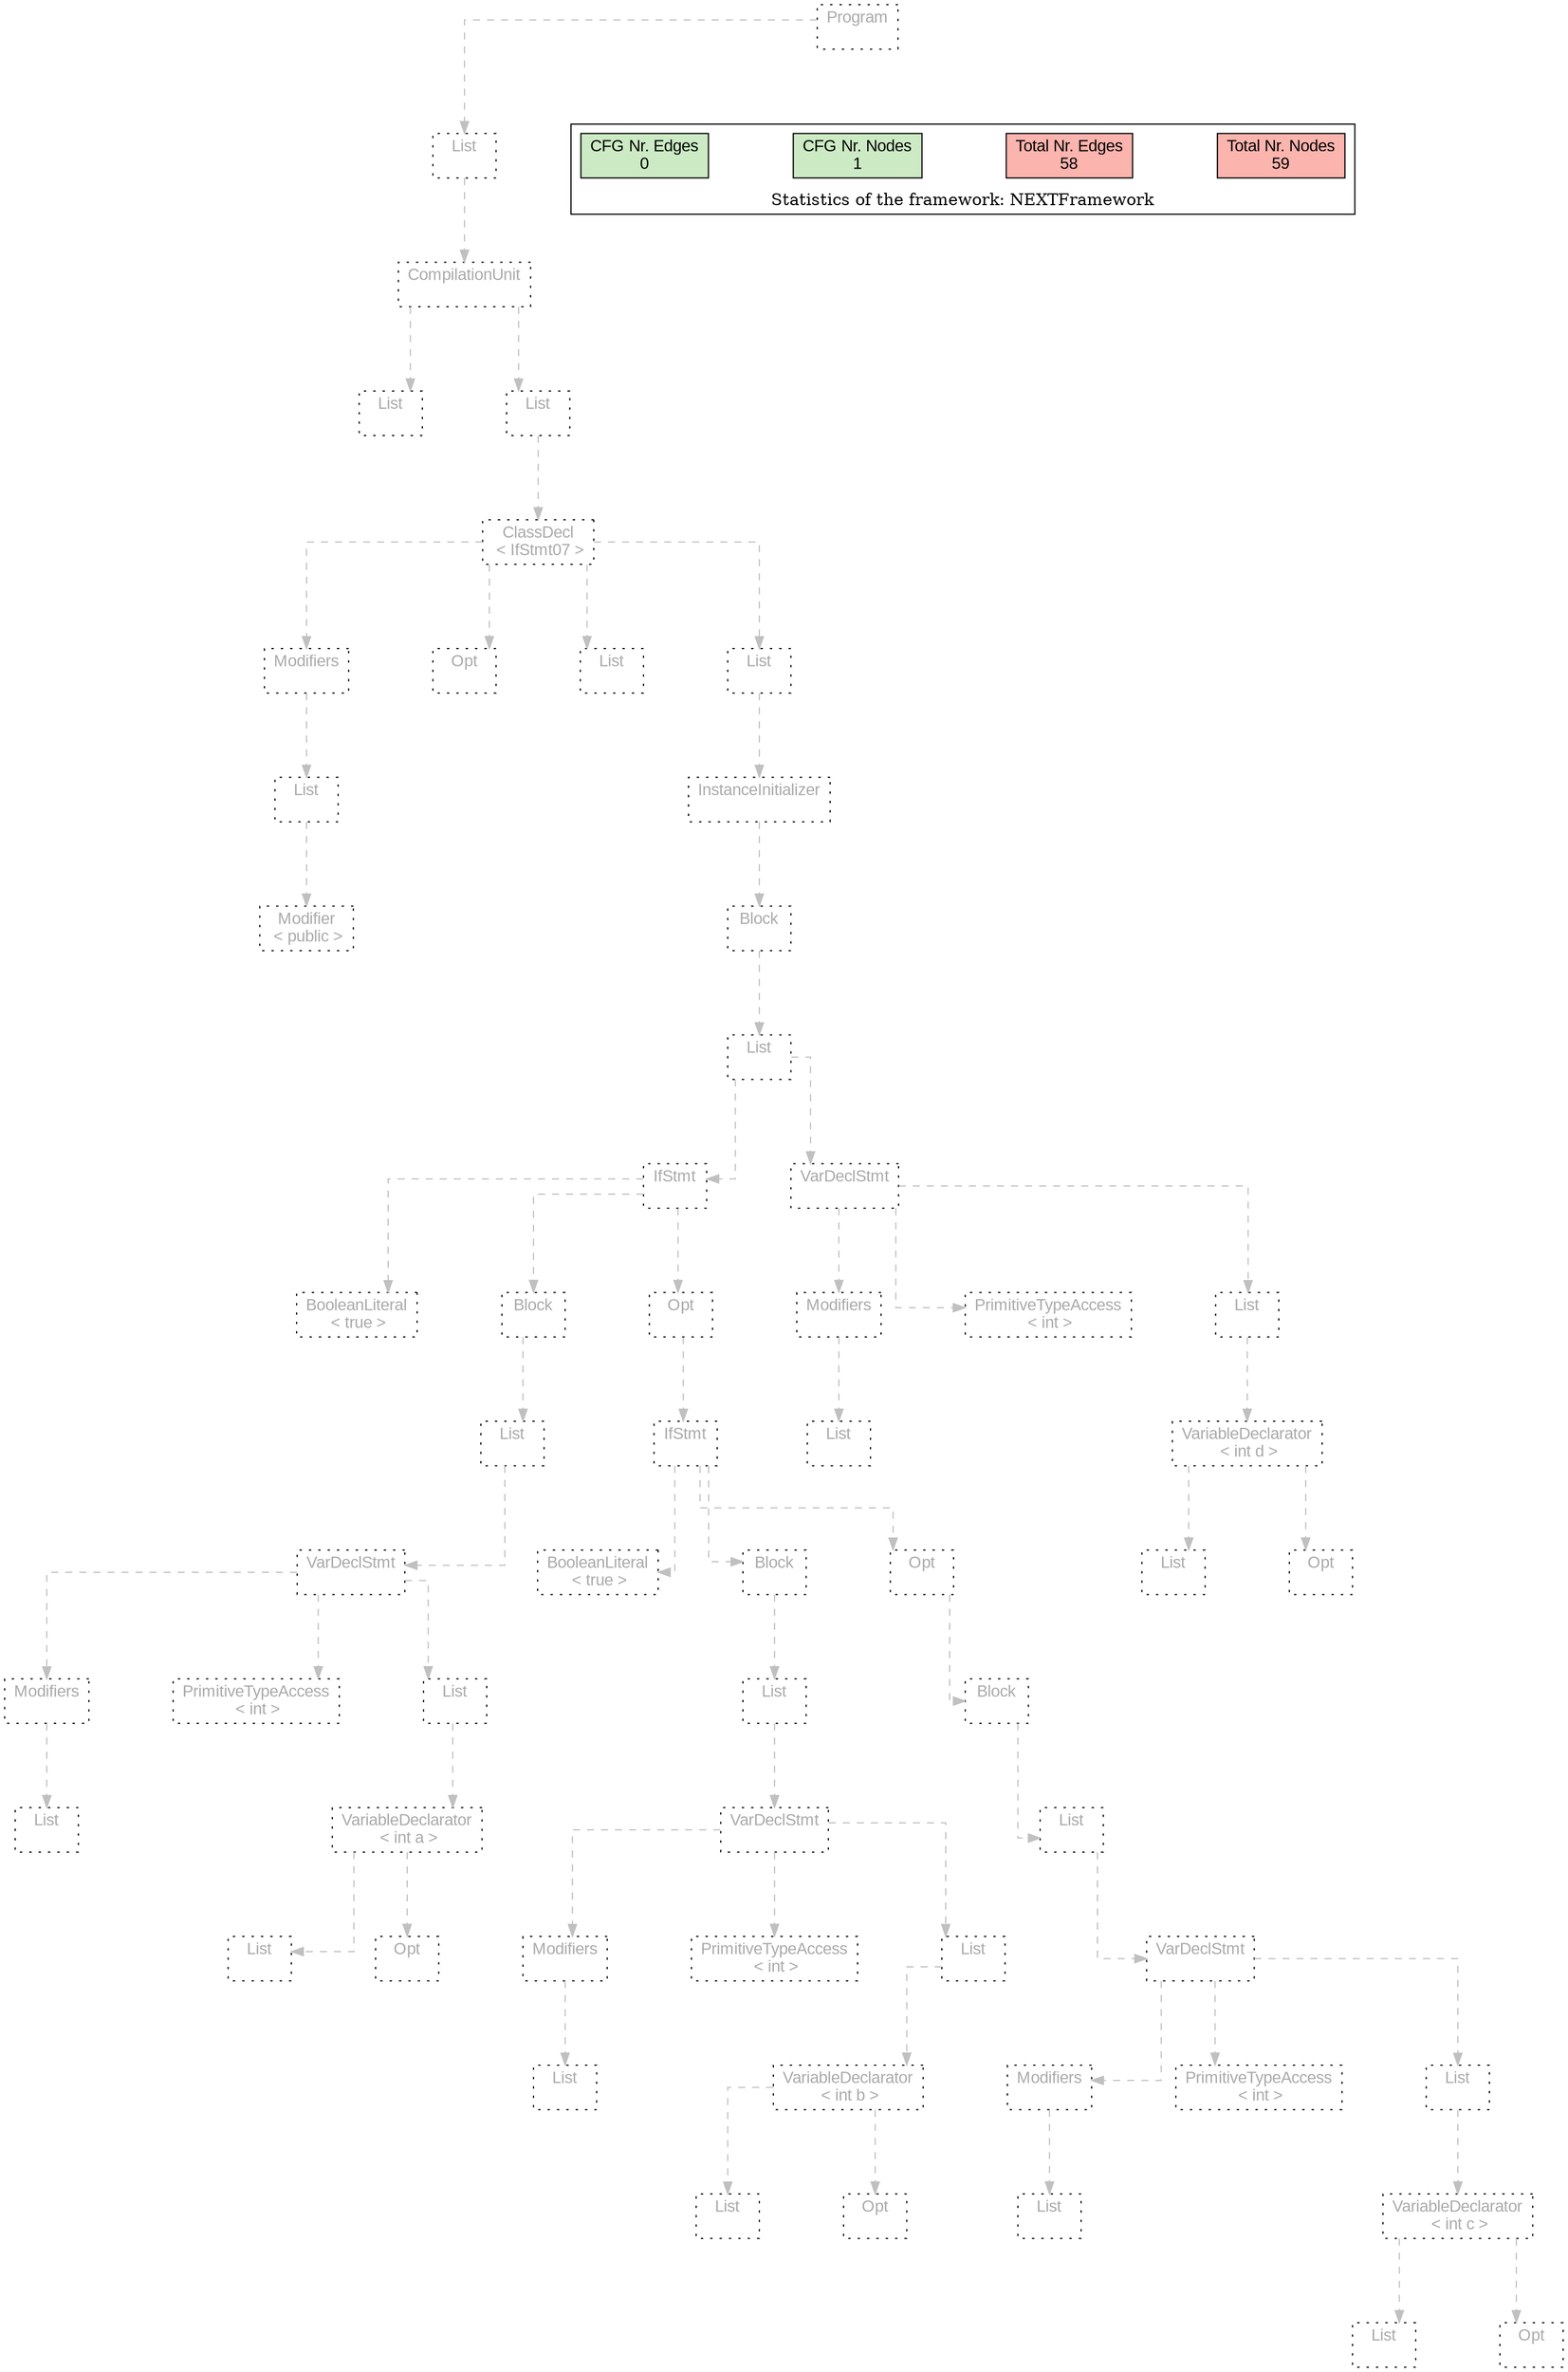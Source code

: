 digraph G {
graph [splines=ortho, nodesep="1", ranksep="1"]
node [shape=rect, fontname=Arial];
{ rank = same; "Program[0]"}
{ rank = same; "List[1]"}
{ rank = same; "CompilationUnit[2]"}
{ rank = same; "List[3]"; "List[4]"}
{ rank = same; "ClassDecl[5]"}
{ rank = same; "Modifiers[6]"; "Opt[9]"; "List[10]"; "List[11]"}
{ rank = same; "List[7]"; "InstanceInitializer[12]"}
{ rank = same; "Modifier[8]"; "Block[13]"}
{ rank = same; "List[14]"}
{ rank = same; "IfStmt[15]"; "VarDeclStmt[51]"}
{ rank = same; "BooleanLiteral[16]"; "Block[17]"; "Opt[27]"; "Modifiers[52]"; "PrimitiveTypeAccess[54]"; "List[55]"}
{ rank = same; "List[18]"; "IfStmt[28]"; "List[53]"; "VariableDeclarator[56]"}
{ rank = same; "VarDeclStmt[19]"; "BooleanLiteral[29]"; "Block[30]"; "Opt[40]"; "List[57]"; "Opt[58]"}
{ rank = same; "Modifiers[20]"; "PrimitiveTypeAccess[22]"; "List[23]"; "List[31]"; "Block[41]"}
{ rank = same; "List[21]"; "VariableDeclarator[24]"; "VarDeclStmt[32]"; "List[42]"}
{ rank = same; "List[25]"; "Opt[26]"; "Modifiers[33]"; "PrimitiveTypeAccess[35]"; "List[36]"; "VarDeclStmt[43]"}
{ rank = same; "List[34]"; "VariableDeclarator[37]"; "Modifiers[44]"; "PrimitiveTypeAccess[46]"; "List[47]"}
{ rank = same; "List[38]"; "Opt[39]"; "List[45]"; "VariableDeclarator[48]"}
{ rank = same; "List[49]"; "Opt[50]"}
"Program[0]" [label="Program\n ", style= dotted   fillcolor="#eeeeee" fontcolor="#aaaaaa"  ]
"List[1]" [label="List\n ", style= dotted   fillcolor="#eeeeee" fontcolor="#aaaaaa"  ]
"CompilationUnit[2]" [label="CompilationUnit\n ", style= dotted   fillcolor="#eeeeee" fontcolor="#aaaaaa"  ]
"List[3]" [label="List\n ", style= dotted   fillcolor="#eeeeee" fontcolor="#aaaaaa"  ]
"List[4]" [label="List\n ", style= dotted   fillcolor="#eeeeee" fontcolor="#aaaaaa"  ]
"ClassDecl[5]" [label="ClassDecl\n < IfStmt07 >", style= dotted   fillcolor="#eeeeee" fontcolor="#aaaaaa"  ]
"Modifiers[6]" [label="Modifiers\n ", style= dotted   fillcolor="#eeeeee" fontcolor="#aaaaaa"  ]
"List[7]" [label="List\n ", style= dotted   fillcolor="#eeeeee" fontcolor="#aaaaaa"  ]
"Modifier[8]" [label="Modifier\n < public >", style= dotted   fillcolor="#eeeeee" fontcolor="#aaaaaa"  ]
"Opt[9]" [label="Opt\n ", style= dotted   fillcolor="#eeeeee" fontcolor="#aaaaaa"  ]
"List[10]" [label="List\n ", style= dotted   fillcolor="#eeeeee" fontcolor="#aaaaaa"  ]
"List[11]" [label="List\n ", style= dotted   fillcolor="#eeeeee" fontcolor="#aaaaaa"  ]
"InstanceInitializer[12]" [label="InstanceInitializer\n ", style= dotted   fillcolor="#eeeeee" fontcolor="#aaaaaa"  ]
"Block[13]" [label="Block\n ", style= dotted   fillcolor="#eeeeee" fontcolor="#aaaaaa"  ]
"List[14]" [label="List\n ", style= dotted   fillcolor="#eeeeee" fontcolor="#aaaaaa"  ]
"IfStmt[15]" [label="IfStmt\n ", style= dotted   fillcolor="#eeeeee" fontcolor="#aaaaaa"  ]
"BooleanLiteral[16]" [label="BooleanLiteral\n < true >", style= dotted   fillcolor="#eeeeee" fontcolor="#aaaaaa"  ]
"Block[17]" [label="Block\n ", style= dotted   fillcolor="#eeeeee" fontcolor="#aaaaaa"  ]
"List[18]" [label="List\n ", style= dotted   fillcolor="#eeeeee" fontcolor="#aaaaaa"  ]
"VarDeclStmt[19]" [label="VarDeclStmt\n ", style= dotted   fillcolor="#eeeeee" fontcolor="#aaaaaa"  ]
"Modifiers[20]" [label="Modifiers\n ", style= dotted   fillcolor="#eeeeee" fontcolor="#aaaaaa"  ]
"List[21]" [label="List\n ", style= dotted   fillcolor="#eeeeee" fontcolor="#aaaaaa"  ]
"PrimitiveTypeAccess[22]" [label="PrimitiveTypeAccess\n < int >", style= dotted   fillcolor="#eeeeee" fontcolor="#aaaaaa"  ]
"List[23]" [label="List\n ", style= dotted   fillcolor="#eeeeee" fontcolor="#aaaaaa"  ]
"VariableDeclarator[24]" [label="VariableDeclarator\n < int a >", style= dotted   fillcolor="#eeeeee" fontcolor="#aaaaaa"  ]
"List[25]" [label="List\n ", style= dotted   fillcolor="#eeeeee" fontcolor="#aaaaaa"  ]
"Opt[26]" [label="Opt\n ", style= dotted   fillcolor="#eeeeee" fontcolor="#aaaaaa"  ]
"Opt[27]" [label="Opt\n ", style= dotted   fillcolor="#eeeeee" fontcolor="#aaaaaa"  ]
"IfStmt[28]" [label="IfStmt\n ", style= dotted   fillcolor="#eeeeee" fontcolor="#aaaaaa"  ]
"BooleanLiteral[29]" [label="BooleanLiteral\n < true >", style= dotted   fillcolor="#eeeeee" fontcolor="#aaaaaa"  ]
"Block[30]" [label="Block\n ", style= dotted   fillcolor="#eeeeee" fontcolor="#aaaaaa"  ]
"List[31]" [label="List\n ", style= dotted   fillcolor="#eeeeee" fontcolor="#aaaaaa"  ]
"VarDeclStmt[32]" [label="VarDeclStmt\n ", style= dotted   fillcolor="#eeeeee" fontcolor="#aaaaaa"  ]
"Modifiers[33]" [label="Modifiers\n ", style= dotted   fillcolor="#eeeeee" fontcolor="#aaaaaa"  ]
"List[34]" [label="List\n ", style= dotted   fillcolor="#eeeeee" fontcolor="#aaaaaa"  ]
"PrimitiveTypeAccess[35]" [label="PrimitiveTypeAccess\n < int >", style= dotted   fillcolor="#eeeeee" fontcolor="#aaaaaa"  ]
"List[36]" [label="List\n ", style= dotted   fillcolor="#eeeeee" fontcolor="#aaaaaa"  ]
"VariableDeclarator[37]" [label="VariableDeclarator\n < int b >", style= dotted   fillcolor="#eeeeee" fontcolor="#aaaaaa"  ]
"List[38]" [label="List\n ", style= dotted   fillcolor="#eeeeee" fontcolor="#aaaaaa"  ]
"Opt[39]" [label="Opt\n ", style= dotted   fillcolor="#eeeeee" fontcolor="#aaaaaa"  ]
"Opt[40]" [label="Opt\n ", style= dotted   fillcolor="#eeeeee" fontcolor="#aaaaaa"  ]
"Block[41]" [label="Block\n ", style= dotted   fillcolor="#eeeeee" fontcolor="#aaaaaa"  ]
"List[42]" [label="List\n ", style= dotted   fillcolor="#eeeeee" fontcolor="#aaaaaa"  ]
"VarDeclStmt[43]" [label="VarDeclStmt\n ", style= dotted   fillcolor="#eeeeee" fontcolor="#aaaaaa"  ]
"Modifiers[44]" [label="Modifiers\n ", style= dotted   fillcolor="#eeeeee" fontcolor="#aaaaaa"  ]
"List[45]" [label="List\n ", style= dotted   fillcolor="#eeeeee" fontcolor="#aaaaaa"  ]
"PrimitiveTypeAccess[46]" [label="PrimitiveTypeAccess\n < int >", style= dotted   fillcolor="#eeeeee" fontcolor="#aaaaaa"  ]
"List[47]" [label="List\n ", style= dotted   fillcolor="#eeeeee" fontcolor="#aaaaaa"  ]
"VariableDeclarator[48]" [label="VariableDeclarator\n < int c >", style= dotted   fillcolor="#eeeeee" fontcolor="#aaaaaa"  ]
"List[49]" [label="List\n ", style= dotted   fillcolor="#eeeeee" fontcolor="#aaaaaa"  ]
"Opt[50]" [label="Opt\n ", style= dotted   fillcolor="#eeeeee" fontcolor="#aaaaaa"  ]
"VarDeclStmt[51]" [label="VarDeclStmt\n ", style= dotted   fillcolor="#eeeeee" fontcolor="#aaaaaa"  ]
"Modifiers[52]" [label="Modifiers\n ", style= dotted   fillcolor="#eeeeee" fontcolor="#aaaaaa"  ]
"List[53]" [label="List\n ", style= dotted   fillcolor="#eeeeee" fontcolor="#aaaaaa"  ]
"PrimitiveTypeAccess[54]" [label="PrimitiveTypeAccess\n < int >", style= dotted   fillcolor="#eeeeee" fontcolor="#aaaaaa"  ]
"List[55]" [label="List\n ", style= dotted   fillcolor="#eeeeee" fontcolor="#aaaaaa"  ]
"VariableDeclarator[56]" [label="VariableDeclarator\n < int d >", style= dotted   fillcolor="#eeeeee" fontcolor="#aaaaaa"  ]
"List[57]" [label="List\n ", style= dotted   fillcolor="#eeeeee" fontcolor="#aaaaaa"  ]
"Opt[58]" [label="Opt\n ", style= dotted   fillcolor="#eeeeee" fontcolor="#aaaaaa"  ]
"CompilationUnit[2]" -> "List[3]" [style=dashed, color=gray]
"List[7]" -> "Modifier[8]" [style=dashed, color=gray]
"Modifiers[6]" -> "List[7]" [style=dashed, color=gray]
"ClassDecl[5]" -> "Modifiers[6]" [style=dashed, color=gray]
"ClassDecl[5]" -> "Opt[9]" [style=dashed, color=gray]
"ClassDecl[5]" -> "List[10]" [style=dashed, color=gray]
"IfStmt[15]" -> "BooleanLiteral[16]" [style=dashed, color=gray]
"Modifiers[20]" -> "List[21]" [style=dashed, color=gray]
"VarDeclStmt[19]" -> "Modifiers[20]" [style=dashed, color=gray]
"VarDeclStmt[19]" -> "PrimitiveTypeAccess[22]" [style=dashed, color=gray]
"VariableDeclarator[24]" -> "List[25]" [style=dashed, color=gray]
"VariableDeclarator[24]" -> "Opt[26]" [style=dashed, color=gray]
"List[23]" -> "VariableDeclarator[24]" [style=dashed, color=gray]
"VarDeclStmt[19]" -> "List[23]" [style=dashed, color=gray]
"List[18]" -> "VarDeclStmt[19]" [style=dashed, color=gray]
"Block[17]" -> "List[18]" [style=dashed, color=gray]
"IfStmt[15]" -> "Block[17]" [style=dashed, color=gray]
"IfStmt[28]" -> "BooleanLiteral[29]" [style=dashed, color=gray]
"Modifiers[33]" -> "List[34]" [style=dashed, color=gray]
"VarDeclStmt[32]" -> "Modifiers[33]" [style=dashed, color=gray]
"VarDeclStmt[32]" -> "PrimitiveTypeAccess[35]" [style=dashed, color=gray]
"VariableDeclarator[37]" -> "List[38]" [style=dashed, color=gray]
"VariableDeclarator[37]" -> "Opt[39]" [style=dashed, color=gray]
"List[36]" -> "VariableDeclarator[37]" [style=dashed, color=gray]
"VarDeclStmt[32]" -> "List[36]" [style=dashed, color=gray]
"List[31]" -> "VarDeclStmt[32]" [style=dashed, color=gray]
"Block[30]" -> "List[31]" [style=dashed, color=gray]
"IfStmt[28]" -> "Block[30]" [style=dashed, color=gray]
"Modifiers[44]" -> "List[45]" [style=dashed, color=gray]
"VarDeclStmt[43]" -> "Modifiers[44]" [style=dashed, color=gray]
"VarDeclStmt[43]" -> "PrimitiveTypeAccess[46]" [style=dashed, color=gray]
"VariableDeclarator[48]" -> "List[49]" [style=dashed, color=gray]
"VariableDeclarator[48]" -> "Opt[50]" [style=dashed, color=gray]
"List[47]" -> "VariableDeclarator[48]" [style=dashed, color=gray]
"VarDeclStmt[43]" -> "List[47]" [style=dashed, color=gray]
"List[42]" -> "VarDeclStmt[43]" [style=dashed, color=gray]
"Block[41]" -> "List[42]" [style=dashed, color=gray]
"Opt[40]" -> "Block[41]" [style=dashed, color=gray]
"IfStmt[28]" -> "Opt[40]" [style=dashed, color=gray]
"Opt[27]" -> "IfStmt[28]" [style=dashed, color=gray]
"IfStmt[15]" -> "Opt[27]" [style=dashed, color=gray]
"List[14]" -> "IfStmt[15]" [style=dashed, color=gray]
"Modifiers[52]" -> "List[53]" [style=dashed, color=gray]
"VarDeclStmt[51]" -> "Modifiers[52]" [style=dashed, color=gray]
"VarDeclStmt[51]" -> "PrimitiveTypeAccess[54]" [style=dashed, color=gray]
"VariableDeclarator[56]" -> "List[57]" [style=dashed, color=gray]
"VariableDeclarator[56]" -> "Opt[58]" [style=dashed, color=gray]
"List[55]" -> "VariableDeclarator[56]" [style=dashed, color=gray]
"VarDeclStmt[51]" -> "List[55]" [style=dashed, color=gray]
"List[14]" -> "VarDeclStmt[51]" [style=dashed, color=gray]
"Block[13]" -> "List[14]" [style=dashed, color=gray]
"InstanceInitializer[12]" -> "Block[13]" [style=dashed, color=gray]
"List[11]" -> "InstanceInitializer[12]" [style=dashed, color=gray]
"ClassDecl[5]" -> "List[11]" [style=dashed, color=gray]
"List[4]" -> "ClassDecl[5]" [style=dashed, color=gray]
"CompilationUnit[2]" -> "List[4]" [style=dashed, color=gray]
"List[1]" -> "CompilationUnit[2]" [style=dashed, color=gray]
"Program[0]" -> "List[1]" [style=dashed, color=gray]
"List[3]" -> "List[4]" [style=invis]
"Modifiers[6]" -> "Opt[9]" -> "List[10]" -> "List[11]" [style=invis]
"IfStmt[15]" -> "VarDeclStmt[51]" [style=invis]
"BooleanLiteral[16]" -> "Block[17]" -> "Opt[27]" [style=invis]
"Modifiers[20]" -> "PrimitiveTypeAccess[22]" -> "List[23]" [style=invis]
"List[25]" -> "Opt[26]" [style=invis]
"BooleanLiteral[29]" -> "Block[30]" -> "Opt[40]" [style=invis]
"Modifiers[33]" -> "PrimitiveTypeAccess[35]" -> "List[36]" [style=invis]
"List[38]" -> "Opt[39]" [style=invis]
"Modifiers[44]" -> "PrimitiveTypeAccess[46]" -> "List[47]" [style=invis]
"List[49]" -> "Opt[50]" [style=invis]
"Modifiers[52]" -> "PrimitiveTypeAccess[54]" -> "List[55]" [style=invis]
"List[57]" -> "Opt[58]" [style=invis]

subgraph cluster_legend {
{node [style=filled, fillcolor=1, colorscheme="pastel13"]
Nodes [label="Total Nr. Nodes
59", fillcolor=1]
Edges [label="Total Nr. Edges
58", fillcolor=1]
NodesCFG [label="CFG Nr. Nodes
1", fillcolor=3]
EdgesCFG [label="CFG Nr. Edges
0", fillcolor=3]
Nodes-> "Program[0]" -> NodesCFG  [style="invis"]
Edges -> "Program[0]" ->EdgesCFG [style="invis"]}
label = "Statistics of the framework: NEXTFramework"
style="solid"
ranksep=0.05
nodesep=0.01
labelloc = b
len=2
}}